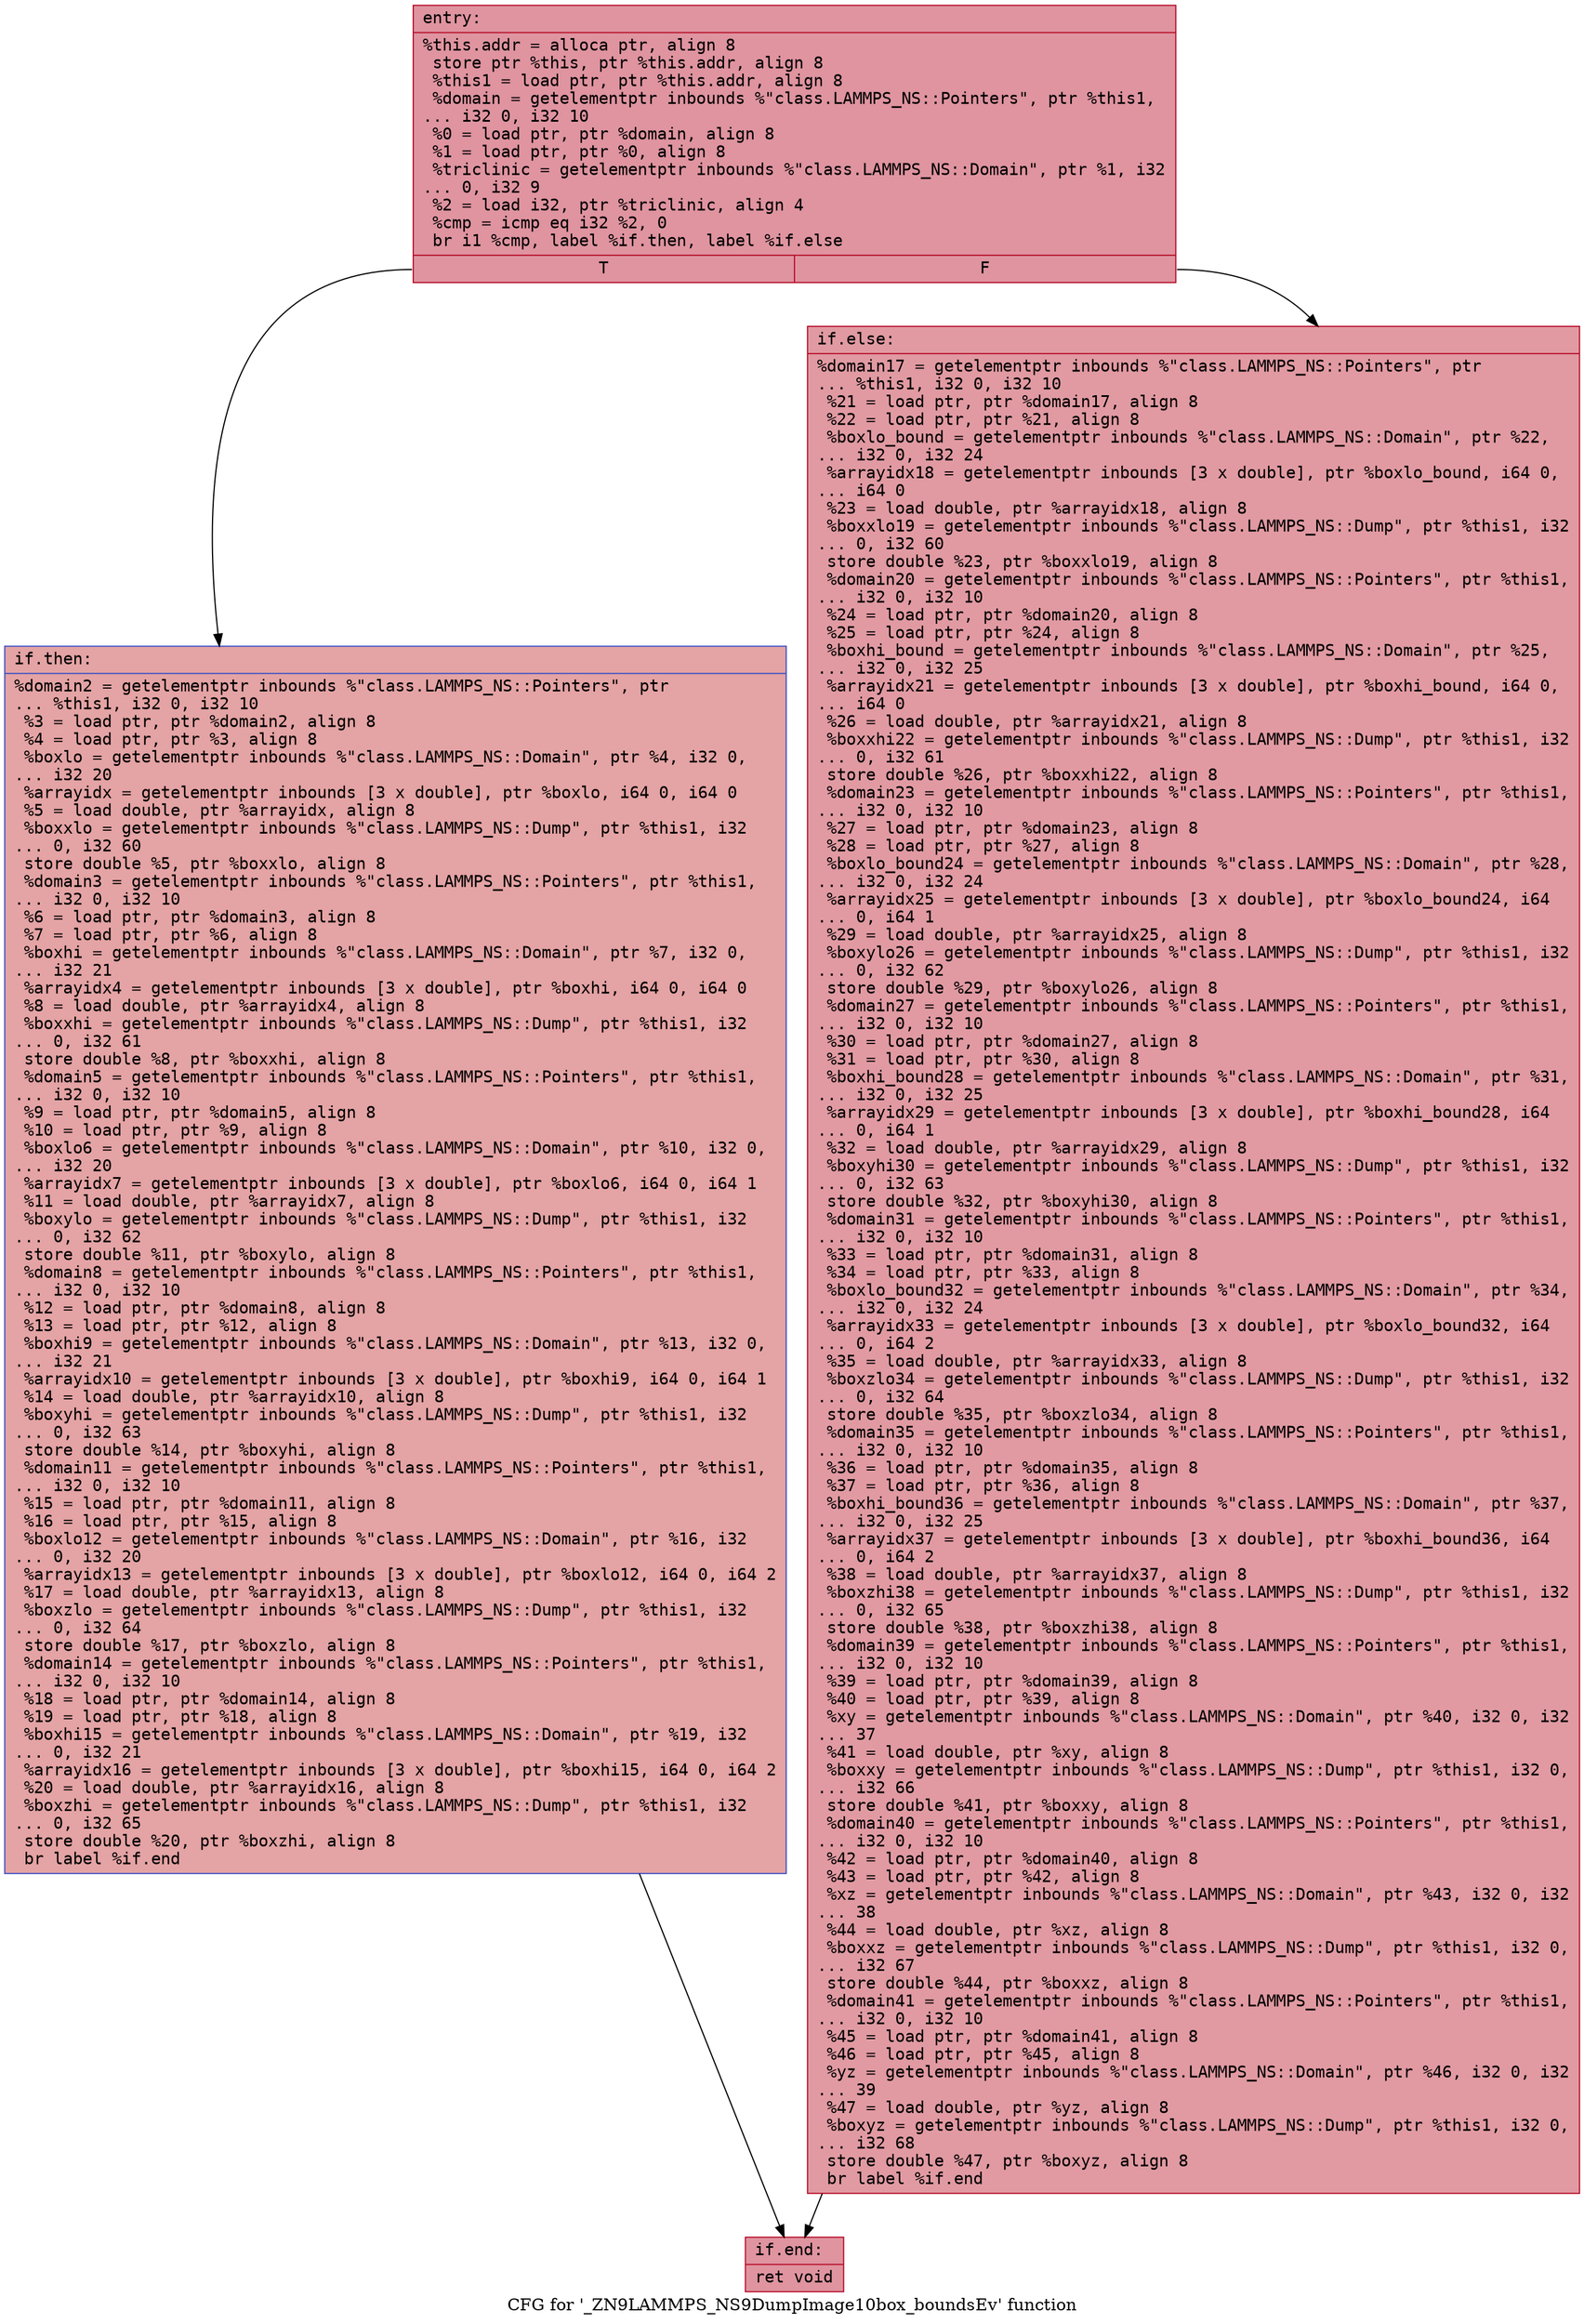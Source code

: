 digraph "CFG for '_ZN9LAMMPS_NS9DumpImage10box_boundsEv' function" {
	label="CFG for '_ZN9LAMMPS_NS9DumpImage10box_boundsEv' function";

	Node0x5570b9a330c0 [shape=record,color="#b70d28ff", style=filled, fillcolor="#b70d2870" fontname="Courier",label="{entry:\l|  %this.addr = alloca ptr, align 8\l  store ptr %this, ptr %this.addr, align 8\l  %this1 = load ptr, ptr %this.addr, align 8\l  %domain = getelementptr inbounds %\"class.LAMMPS_NS::Pointers\", ptr %this1,\l... i32 0, i32 10\l  %0 = load ptr, ptr %domain, align 8\l  %1 = load ptr, ptr %0, align 8\l  %triclinic = getelementptr inbounds %\"class.LAMMPS_NS::Domain\", ptr %1, i32\l... 0, i32 9\l  %2 = load i32, ptr %triclinic, align 4\l  %cmp = icmp eq i32 %2, 0\l  br i1 %cmp, label %if.then, label %if.else\l|{<s0>T|<s1>F}}"];
	Node0x5570b9a330c0:s0 -> Node0x5570b9a33500[tooltip="entry -> if.then\nProbability 37.50%" ];
	Node0x5570b9a330c0:s1 -> Node0x5570b9a33570[tooltip="entry -> if.else\nProbability 62.50%" ];
	Node0x5570b9a33500 [shape=record,color="#3d50c3ff", style=filled, fillcolor="#c32e3170" fontname="Courier",label="{if.then:\l|  %domain2 = getelementptr inbounds %\"class.LAMMPS_NS::Pointers\", ptr\l... %this1, i32 0, i32 10\l  %3 = load ptr, ptr %domain2, align 8\l  %4 = load ptr, ptr %3, align 8\l  %boxlo = getelementptr inbounds %\"class.LAMMPS_NS::Domain\", ptr %4, i32 0,\l... i32 20\l  %arrayidx = getelementptr inbounds [3 x double], ptr %boxlo, i64 0, i64 0\l  %5 = load double, ptr %arrayidx, align 8\l  %boxxlo = getelementptr inbounds %\"class.LAMMPS_NS::Dump\", ptr %this1, i32\l... 0, i32 60\l  store double %5, ptr %boxxlo, align 8\l  %domain3 = getelementptr inbounds %\"class.LAMMPS_NS::Pointers\", ptr %this1,\l... i32 0, i32 10\l  %6 = load ptr, ptr %domain3, align 8\l  %7 = load ptr, ptr %6, align 8\l  %boxhi = getelementptr inbounds %\"class.LAMMPS_NS::Domain\", ptr %7, i32 0,\l... i32 21\l  %arrayidx4 = getelementptr inbounds [3 x double], ptr %boxhi, i64 0, i64 0\l  %8 = load double, ptr %arrayidx4, align 8\l  %boxxhi = getelementptr inbounds %\"class.LAMMPS_NS::Dump\", ptr %this1, i32\l... 0, i32 61\l  store double %8, ptr %boxxhi, align 8\l  %domain5 = getelementptr inbounds %\"class.LAMMPS_NS::Pointers\", ptr %this1,\l... i32 0, i32 10\l  %9 = load ptr, ptr %domain5, align 8\l  %10 = load ptr, ptr %9, align 8\l  %boxlo6 = getelementptr inbounds %\"class.LAMMPS_NS::Domain\", ptr %10, i32 0,\l... i32 20\l  %arrayidx7 = getelementptr inbounds [3 x double], ptr %boxlo6, i64 0, i64 1\l  %11 = load double, ptr %arrayidx7, align 8\l  %boxylo = getelementptr inbounds %\"class.LAMMPS_NS::Dump\", ptr %this1, i32\l... 0, i32 62\l  store double %11, ptr %boxylo, align 8\l  %domain8 = getelementptr inbounds %\"class.LAMMPS_NS::Pointers\", ptr %this1,\l... i32 0, i32 10\l  %12 = load ptr, ptr %domain8, align 8\l  %13 = load ptr, ptr %12, align 8\l  %boxhi9 = getelementptr inbounds %\"class.LAMMPS_NS::Domain\", ptr %13, i32 0,\l... i32 21\l  %arrayidx10 = getelementptr inbounds [3 x double], ptr %boxhi9, i64 0, i64 1\l  %14 = load double, ptr %arrayidx10, align 8\l  %boxyhi = getelementptr inbounds %\"class.LAMMPS_NS::Dump\", ptr %this1, i32\l... 0, i32 63\l  store double %14, ptr %boxyhi, align 8\l  %domain11 = getelementptr inbounds %\"class.LAMMPS_NS::Pointers\", ptr %this1,\l... i32 0, i32 10\l  %15 = load ptr, ptr %domain11, align 8\l  %16 = load ptr, ptr %15, align 8\l  %boxlo12 = getelementptr inbounds %\"class.LAMMPS_NS::Domain\", ptr %16, i32\l... 0, i32 20\l  %arrayidx13 = getelementptr inbounds [3 x double], ptr %boxlo12, i64 0, i64 2\l  %17 = load double, ptr %arrayidx13, align 8\l  %boxzlo = getelementptr inbounds %\"class.LAMMPS_NS::Dump\", ptr %this1, i32\l... 0, i32 64\l  store double %17, ptr %boxzlo, align 8\l  %domain14 = getelementptr inbounds %\"class.LAMMPS_NS::Pointers\", ptr %this1,\l... i32 0, i32 10\l  %18 = load ptr, ptr %domain14, align 8\l  %19 = load ptr, ptr %18, align 8\l  %boxhi15 = getelementptr inbounds %\"class.LAMMPS_NS::Domain\", ptr %19, i32\l... 0, i32 21\l  %arrayidx16 = getelementptr inbounds [3 x double], ptr %boxhi15, i64 0, i64 2\l  %20 = load double, ptr %arrayidx16, align 8\l  %boxzhi = getelementptr inbounds %\"class.LAMMPS_NS::Dump\", ptr %this1, i32\l... 0, i32 65\l  store double %20, ptr %boxzhi, align 8\l  br label %if.end\l}"];
	Node0x5570b9a33500 -> Node0x5570b9a8ff40[tooltip="if.then -> if.end\nProbability 100.00%" ];
	Node0x5570b9a33570 [shape=record,color="#b70d28ff", style=filled, fillcolor="#bb1b2c70" fontname="Courier",label="{if.else:\l|  %domain17 = getelementptr inbounds %\"class.LAMMPS_NS::Pointers\", ptr\l... %this1, i32 0, i32 10\l  %21 = load ptr, ptr %domain17, align 8\l  %22 = load ptr, ptr %21, align 8\l  %boxlo_bound = getelementptr inbounds %\"class.LAMMPS_NS::Domain\", ptr %22,\l... i32 0, i32 24\l  %arrayidx18 = getelementptr inbounds [3 x double], ptr %boxlo_bound, i64 0,\l... i64 0\l  %23 = load double, ptr %arrayidx18, align 8\l  %boxxlo19 = getelementptr inbounds %\"class.LAMMPS_NS::Dump\", ptr %this1, i32\l... 0, i32 60\l  store double %23, ptr %boxxlo19, align 8\l  %domain20 = getelementptr inbounds %\"class.LAMMPS_NS::Pointers\", ptr %this1,\l... i32 0, i32 10\l  %24 = load ptr, ptr %domain20, align 8\l  %25 = load ptr, ptr %24, align 8\l  %boxhi_bound = getelementptr inbounds %\"class.LAMMPS_NS::Domain\", ptr %25,\l... i32 0, i32 25\l  %arrayidx21 = getelementptr inbounds [3 x double], ptr %boxhi_bound, i64 0,\l... i64 0\l  %26 = load double, ptr %arrayidx21, align 8\l  %boxxhi22 = getelementptr inbounds %\"class.LAMMPS_NS::Dump\", ptr %this1, i32\l... 0, i32 61\l  store double %26, ptr %boxxhi22, align 8\l  %domain23 = getelementptr inbounds %\"class.LAMMPS_NS::Pointers\", ptr %this1,\l... i32 0, i32 10\l  %27 = load ptr, ptr %domain23, align 8\l  %28 = load ptr, ptr %27, align 8\l  %boxlo_bound24 = getelementptr inbounds %\"class.LAMMPS_NS::Domain\", ptr %28,\l... i32 0, i32 24\l  %arrayidx25 = getelementptr inbounds [3 x double], ptr %boxlo_bound24, i64\l... 0, i64 1\l  %29 = load double, ptr %arrayidx25, align 8\l  %boxylo26 = getelementptr inbounds %\"class.LAMMPS_NS::Dump\", ptr %this1, i32\l... 0, i32 62\l  store double %29, ptr %boxylo26, align 8\l  %domain27 = getelementptr inbounds %\"class.LAMMPS_NS::Pointers\", ptr %this1,\l... i32 0, i32 10\l  %30 = load ptr, ptr %domain27, align 8\l  %31 = load ptr, ptr %30, align 8\l  %boxhi_bound28 = getelementptr inbounds %\"class.LAMMPS_NS::Domain\", ptr %31,\l... i32 0, i32 25\l  %arrayidx29 = getelementptr inbounds [3 x double], ptr %boxhi_bound28, i64\l... 0, i64 1\l  %32 = load double, ptr %arrayidx29, align 8\l  %boxyhi30 = getelementptr inbounds %\"class.LAMMPS_NS::Dump\", ptr %this1, i32\l... 0, i32 63\l  store double %32, ptr %boxyhi30, align 8\l  %domain31 = getelementptr inbounds %\"class.LAMMPS_NS::Pointers\", ptr %this1,\l... i32 0, i32 10\l  %33 = load ptr, ptr %domain31, align 8\l  %34 = load ptr, ptr %33, align 8\l  %boxlo_bound32 = getelementptr inbounds %\"class.LAMMPS_NS::Domain\", ptr %34,\l... i32 0, i32 24\l  %arrayidx33 = getelementptr inbounds [3 x double], ptr %boxlo_bound32, i64\l... 0, i64 2\l  %35 = load double, ptr %arrayidx33, align 8\l  %boxzlo34 = getelementptr inbounds %\"class.LAMMPS_NS::Dump\", ptr %this1, i32\l... 0, i32 64\l  store double %35, ptr %boxzlo34, align 8\l  %domain35 = getelementptr inbounds %\"class.LAMMPS_NS::Pointers\", ptr %this1,\l... i32 0, i32 10\l  %36 = load ptr, ptr %domain35, align 8\l  %37 = load ptr, ptr %36, align 8\l  %boxhi_bound36 = getelementptr inbounds %\"class.LAMMPS_NS::Domain\", ptr %37,\l... i32 0, i32 25\l  %arrayidx37 = getelementptr inbounds [3 x double], ptr %boxhi_bound36, i64\l... 0, i64 2\l  %38 = load double, ptr %arrayidx37, align 8\l  %boxzhi38 = getelementptr inbounds %\"class.LAMMPS_NS::Dump\", ptr %this1, i32\l... 0, i32 65\l  store double %38, ptr %boxzhi38, align 8\l  %domain39 = getelementptr inbounds %\"class.LAMMPS_NS::Pointers\", ptr %this1,\l... i32 0, i32 10\l  %39 = load ptr, ptr %domain39, align 8\l  %40 = load ptr, ptr %39, align 8\l  %xy = getelementptr inbounds %\"class.LAMMPS_NS::Domain\", ptr %40, i32 0, i32\l... 37\l  %41 = load double, ptr %xy, align 8\l  %boxxy = getelementptr inbounds %\"class.LAMMPS_NS::Dump\", ptr %this1, i32 0,\l... i32 66\l  store double %41, ptr %boxxy, align 8\l  %domain40 = getelementptr inbounds %\"class.LAMMPS_NS::Pointers\", ptr %this1,\l... i32 0, i32 10\l  %42 = load ptr, ptr %domain40, align 8\l  %43 = load ptr, ptr %42, align 8\l  %xz = getelementptr inbounds %\"class.LAMMPS_NS::Domain\", ptr %43, i32 0, i32\l... 38\l  %44 = load double, ptr %xz, align 8\l  %boxxz = getelementptr inbounds %\"class.LAMMPS_NS::Dump\", ptr %this1, i32 0,\l... i32 67\l  store double %44, ptr %boxxz, align 8\l  %domain41 = getelementptr inbounds %\"class.LAMMPS_NS::Pointers\", ptr %this1,\l... i32 0, i32 10\l  %45 = load ptr, ptr %domain41, align 8\l  %46 = load ptr, ptr %45, align 8\l  %yz = getelementptr inbounds %\"class.LAMMPS_NS::Domain\", ptr %46, i32 0, i32\l... 39\l  %47 = load double, ptr %yz, align 8\l  %boxyz = getelementptr inbounds %\"class.LAMMPS_NS::Dump\", ptr %this1, i32 0,\l... i32 68\l  store double %47, ptr %boxyz, align 8\l  br label %if.end\l}"];
	Node0x5570b9a33570 -> Node0x5570b9a8ff40[tooltip="if.else -> if.end\nProbability 100.00%" ];
	Node0x5570b9a8ff40 [shape=record,color="#b70d28ff", style=filled, fillcolor="#b70d2870" fontname="Courier",label="{if.end:\l|  ret void\l}"];
}
